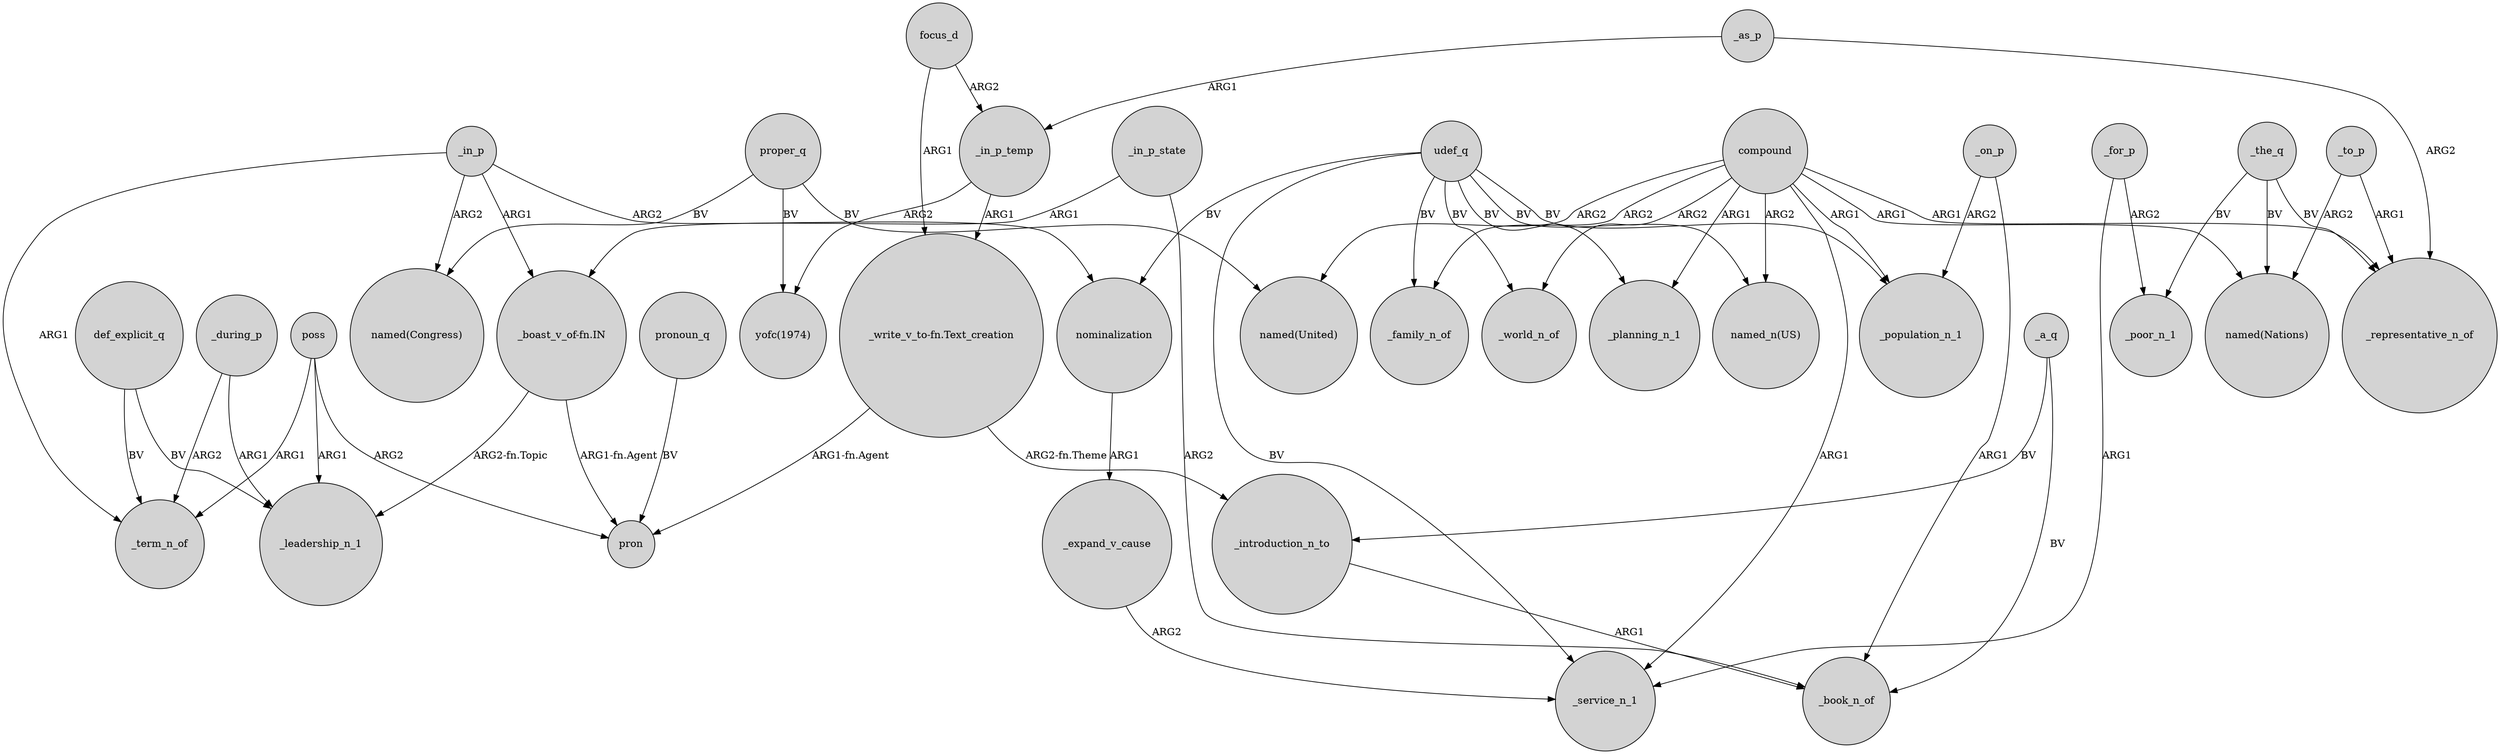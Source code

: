 digraph {
	node [shape=circle style=filled]
	"_boast_v_of-fn.IN" -> pron [label="ARG1-fn.Agent"]
	_a_q -> _introduction_n_to [label=BV]
	focus_d -> _in_p_temp [label=ARG2]
	_during_p -> _leadership_n_1 [label=ARG1]
	udef_q -> "named_n(US)" [label=BV]
	poss -> pron [label=ARG2]
	_introduction_n_to -> _book_n_of [label=ARG1]
	compound -> _world_n_of [label=ARG2]
	udef_q -> _planning_n_1 [label=BV]
	_the_q -> "named(Nations)" [label=BV]
	"_boast_v_of-fn.IN" -> _leadership_n_1 [label="ARG2-fn.Topic"]
	compound -> "named(Nations)" [label=ARG1]
	compound -> _family_n_of [label=ARG2]
	_as_p -> _in_p_temp [label=ARG1]
	"_write_v_to-fn.Text_creation" -> _introduction_n_to [label="ARG2-fn.Theme"]
	compound -> _representative_n_of [label=ARG1]
	_on_p -> _book_n_of [label=ARG1]
	udef_q -> _world_n_of [label=BV]
	poss -> _term_n_of [label=ARG1]
	_expand_v_cause -> _service_n_1 [label=ARG2]
	compound -> "named_n(US)" [label=ARG2]
	_the_q -> _poor_n_1 [label=BV]
	proper_q -> "named(Congress)" [label=BV]
	compound -> _planning_n_1 [label=ARG1]
	_a_q -> _book_n_of [label=BV]
	pronoun_q -> pron [label=BV]
	_in_p_state -> _book_n_of [label=ARG2]
	def_explicit_q -> _leadership_n_1 [label=BV]
	_in_p_temp -> "_write_v_to-fn.Text_creation" [label=ARG1]
	udef_q -> _service_n_1 [label=BV]
	"_write_v_to-fn.Text_creation" -> pron [label="ARG1-fn.Agent"]
	_for_p -> _service_n_1 [label=ARG1]
	_on_p -> _population_n_1 [label=ARG2]
	_for_p -> _poor_n_1 [label=ARG2]
	poss -> _leadership_n_1 [label=ARG1]
	proper_q -> "named(United)" [label=BV]
	_to_p -> "named(Nations)" [label=ARG2]
	_the_q -> _representative_n_of [label=BV]
	udef_q -> nominalization [label=BV]
	compound -> _population_n_1 [label=ARG1]
	nominalization -> _expand_v_cause [label=ARG1]
	_in_p_state -> "_boast_v_of-fn.IN" [label=ARG1]
	_as_p -> _representative_n_of [label=ARG2]
	_during_p -> _term_n_of [label=ARG2]
	proper_q -> "yofc(1974)" [label=BV]
	_to_p -> _representative_n_of [label=ARG1]
	_in_p -> _term_n_of [label=ARG1]
	def_explicit_q -> _term_n_of [label=BV]
	compound -> "named(United)" [label=ARG2]
	_in_p -> nominalization [label=ARG2]
	focus_d -> "_write_v_to-fn.Text_creation" [label=ARG1]
	_in_p -> "named(Congress)" [label=ARG2]
	_in_p -> "_boast_v_of-fn.IN" [label=ARG1]
	compound -> _service_n_1 [label=ARG1]
	udef_q -> _family_n_of [label=BV]
	_in_p_temp -> "yofc(1974)" [label=ARG2]
	udef_q -> _population_n_1 [label=BV]
}
